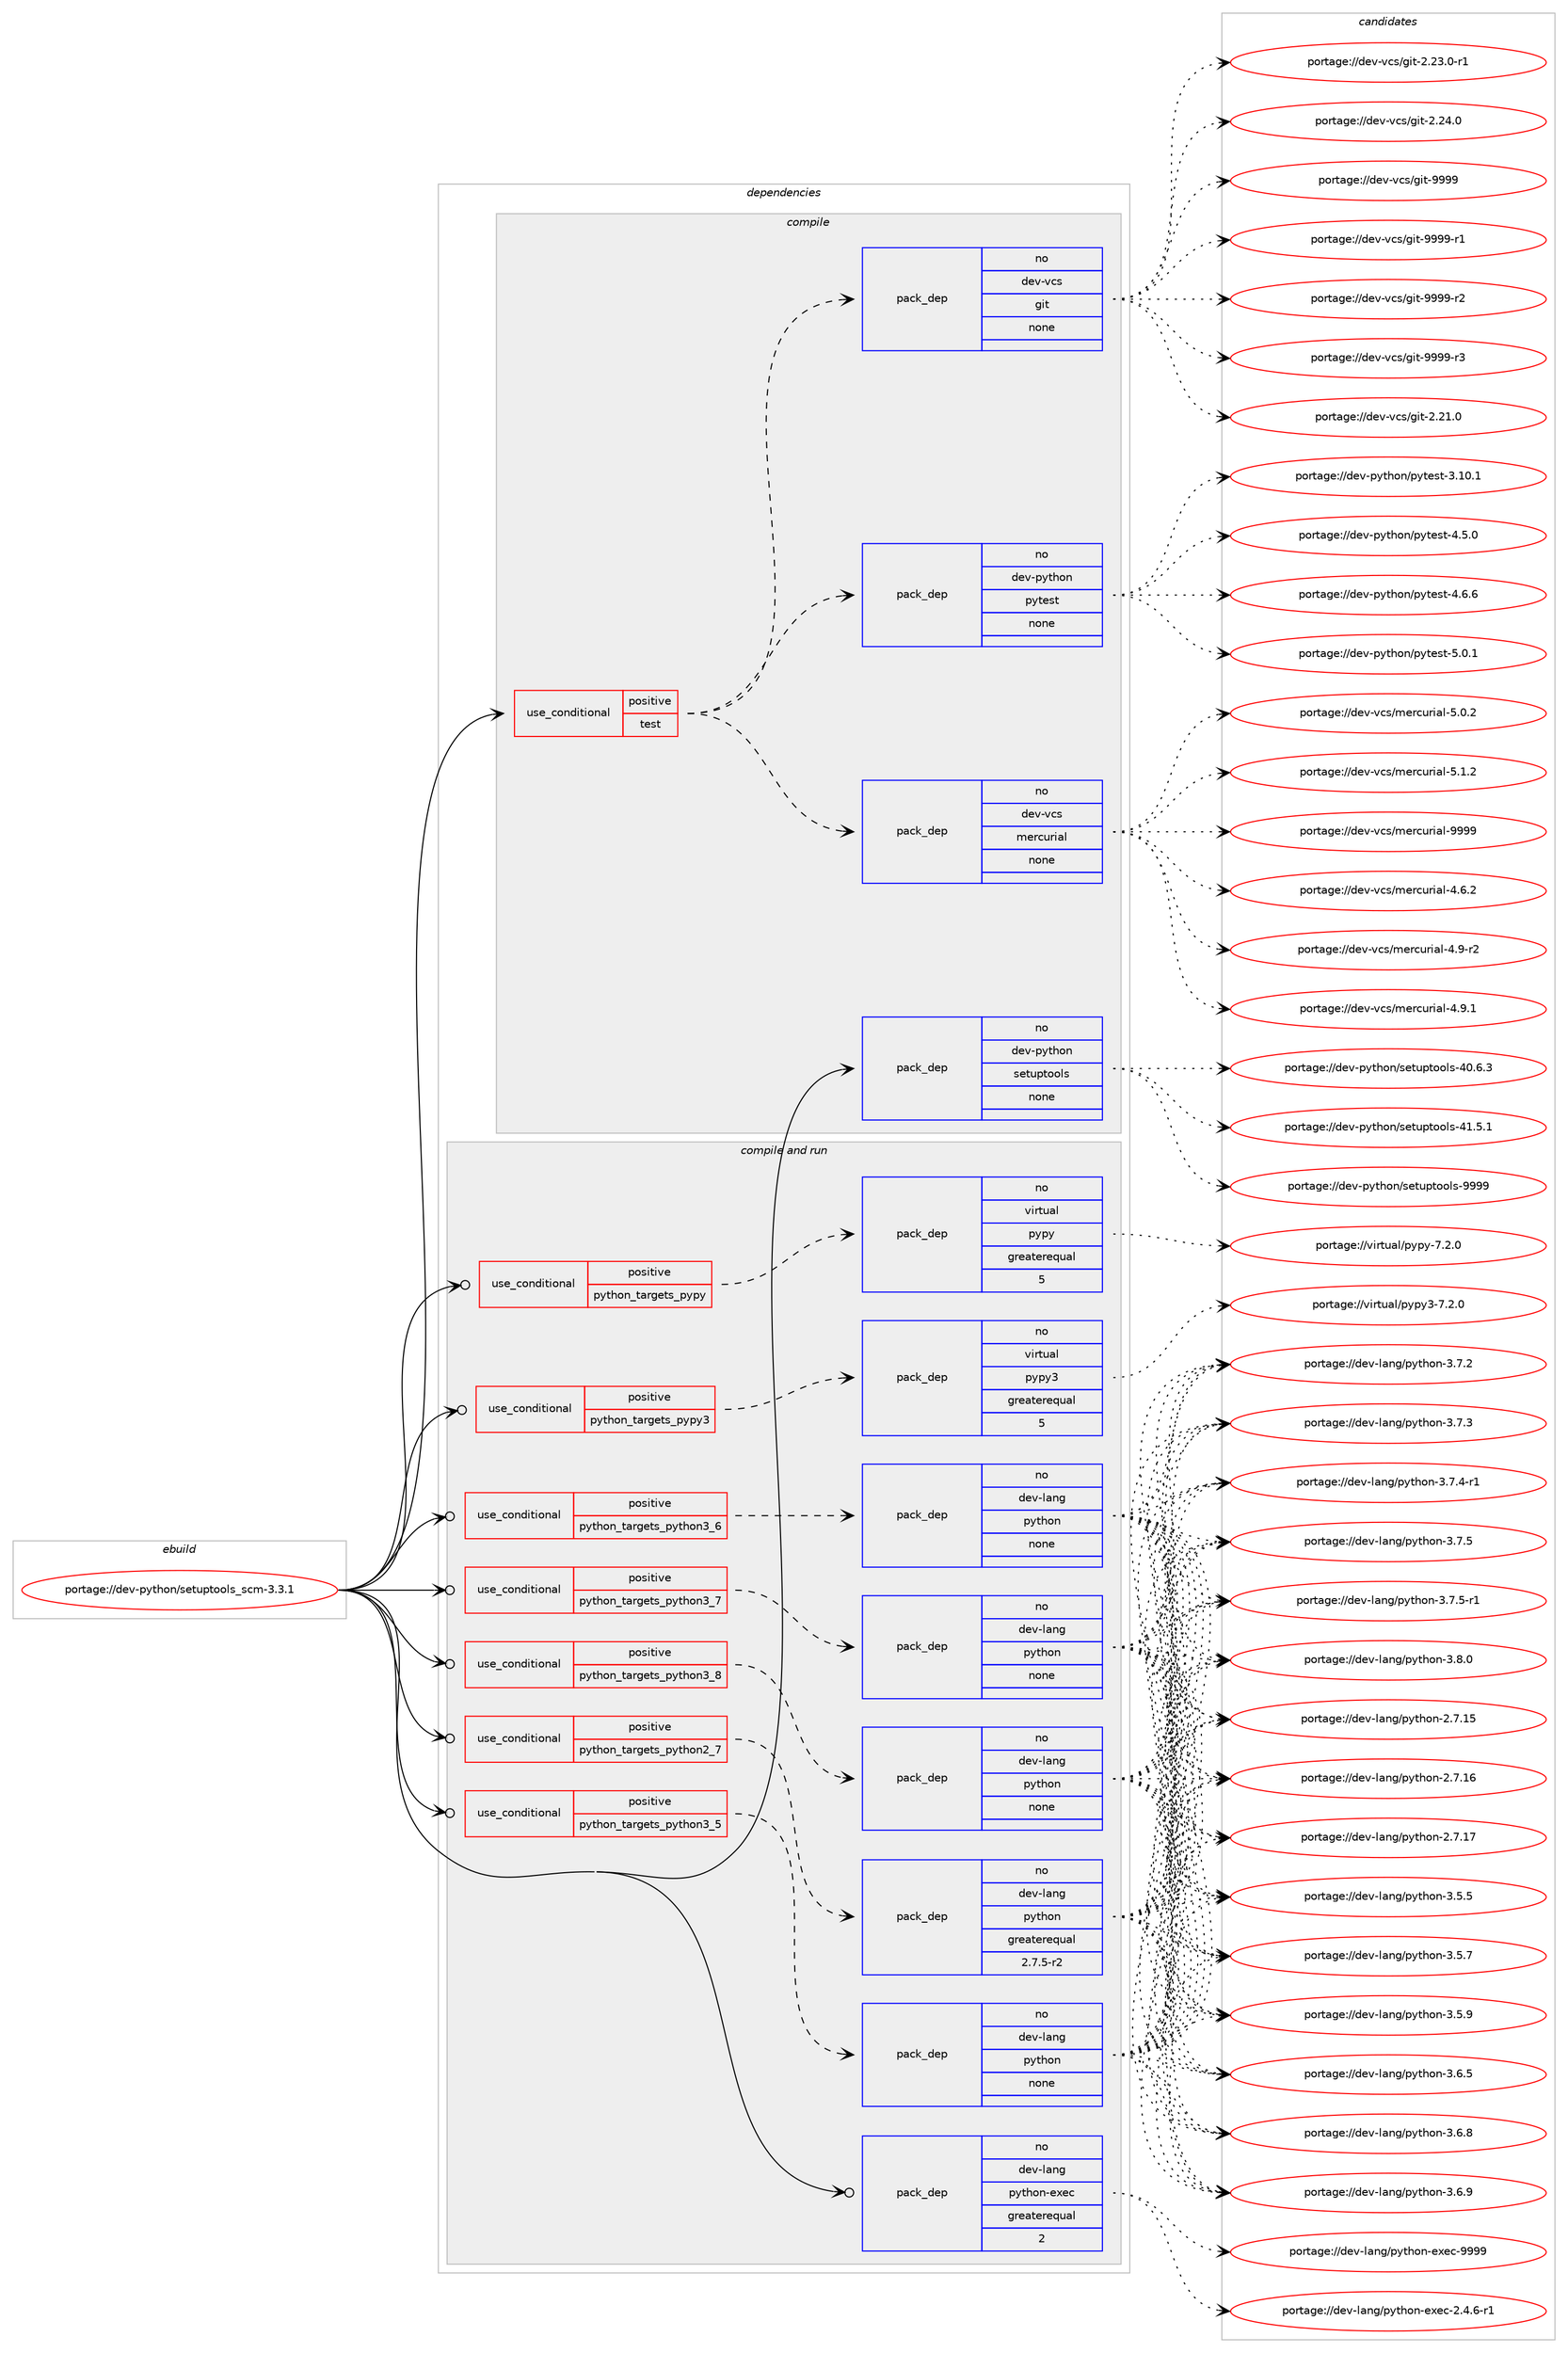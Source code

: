 digraph prolog {

# *************
# Graph options
# *************

newrank=true;
concentrate=true;
compound=true;
graph [rankdir=LR,fontname=Helvetica,fontsize=10,ranksep=1.5];#, ranksep=2.5, nodesep=0.2];
edge  [arrowhead=vee];
node  [fontname=Helvetica,fontsize=10];

# **********
# The ebuild
# **********

subgraph cluster_leftcol {
color=gray;
rank=same;
label=<<i>ebuild</i>>;
id [label="portage://dev-python/setuptools_scm-3.3.1", color=red, width=4, href="../dev-python/setuptools_scm-3.3.1.svg"];
}

# ****************
# The dependencies
# ****************

subgraph cluster_midcol {
color=gray;
label=<<i>dependencies</i>>;
subgraph cluster_compile {
fillcolor="#eeeeee";
style=filled;
label=<<i>compile</i>>;
subgraph cond38594 {
dependency172087 [label=<<TABLE BORDER="0" CELLBORDER="1" CELLSPACING="0" CELLPADDING="4"><TR><TD ROWSPAN="3" CELLPADDING="10">use_conditional</TD></TR><TR><TD>positive</TD></TR><TR><TD>test</TD></TR></TABLE>>, shape=none, color=red];
subgraph pack130090 {
dependency172088 [label=<<TABLE BORDER="0" CELLBORDER="1" CELLSPACING="0" CELLPADDING="4" WIDTH="220"><TR><TD ROWSPAN="6" CELLPADDING="30">pack_dep</TD></TR><TR><TD WIDTH="110">no</TD></TR><TR><TD>dev-python</TD></TR><TR><TD>pytest</TD></TR><TR><TD>none</TD></TR><TR><TD></TD></TR></TABLE>>, shape=none, color=blue];
}
dependency172087:e -> dependency172088:w [weight=20,style="dashed",arrowhead="vee"];
subgraph pack130091 {
dependency172089 [label=<<TABLE BORDER="0" CELLBORDER="1" CELLSPACING="0" CELLPADDING="4" WIDTH="220"><TR><TD ROWSPAN="6" CELLPADDING="30">pack_dep</TD></TR><TR><TD WIDTH="110">no</TD></TR><TR><TD>dev-vcs</TD></TR><TR><TD>git</TD></TR><TR><TD>none</TD></TR><TR><TD></TD></TR></TABLE>>, shape=none, color=blue];
}
dependency172087:e -> dependency172089:w [weight=20,style="dashed",arrowhead="vee"];
subgraph pack130092 {
dependency172090 [label=<<TABLE BORDER="0" CELLBORDER="1" CELLSPACING="0" CELLPADDING="4" WIDTH="220"><TR><TD ROWSPAN="6" CELLPADDING="30">pack_dep</TD></TR><TR><TD WIDTH="110">no</TD></TR><TR><TD>dev-vcs</TD></TR><TR><TD>mercurial</TD></TR><TR><TD>none</TD></TR><TR><TD></TD></TR></TABLE>>, shape=none, color=blue];
}
dependency172087:e -> dependency172090:w [weight=20,style="dashed",arrowhead="vee"];
}
id:e -> dependency172087:w [weight=20,style="solid",arrowhead="vee"];
subgraph pack130093 {
dependency172091 [label=<<TABLE BORDER="0" CELLBORDER="1" CELLSPACING="0" CELLPADDING="4" WIDTH="220"><TR><TD ROWSPAN="6" CELLPADDING="30">pack_dep</TD></TR><TR><TD WIDTH="110">no</TD></TR><TR><TD>dev-python</TD></TR><TR><TD>setuptools</TD></TR><TR><TD>none</TD></TR><TR><TD></TD></TR></TABLE>>, shape=none, color=blue];
}
id:e -> dependency172091:w [weight=20,style="solid",arrowhead="vee"];
}
subgraph cluster_compileandrun {
fillcolor="#eeeeee";
style=filled;
label=<<i>compile and run</i>>;
subgraph cond38595 {
dependency172092 [label=<<TABLE BORDER="0" CELLBORDER="1" CELLSPACING="0" CELLPADDING="4"><TR><TD ROWSPAN="3" CELLPADDING="10">use_conditional</TD></TR><TR><TD>positive</TD></TR><TR><TD>python_targets_pypy</TD></TR></TABLE>>, shape=none, color=red];
subgraph pack130094 {
dependency172093 [label=<<TABLE BORDER="0" CELLBORDER="1" CELLSPACING="0" CELLPADDING="4" WIDTH="220"><TR><TD ROWSPAN="6" CELLPADDING="30">pack_dep</TD></TR><TR><TD WIDTH="110">no</TD></TR><TR><TD>virtual</TD></TR><TR><TD>pypy</TD></TR><TR><TD>greaterequal</TD></TR><TR><TD>5</TD></TR></TABLE>>, shape=none, color=blue];
}
dependency172092:e -> dependency172093:w [weight=20,style="dashed",arrowhead="vee"];
}
id:e -> dependency172092:w [weight=20,style="solid",arrowhead="odotvee"];
subgraph cond38596 {
dependency172094 [label=<<TABLE BORDER="0" CELLBORDER="1" CELLSPACING="0" CELLPADDING="4"><TR><TD ROWSPAN="3" CELLPADDING="10">use_conditional</TD></TR><TR><TD>positive</TD></TR><TR><TD>python_targets_pypy3</TD></TR></TABLE>>, shape=none, color=red];
subgraph pack130095 {
dependency172095 [label=<<TABLE BORDER="0" CELLBORDER="1" CELLSPACING="0" CELLPADDING="4" WIDTH="220"><TR><TD ROWSPAN="6" CELLPADDING="30">pack_dep</TD></TR><TR><TD WIDTH="110">no</TD></TR><TR><TD>virtual</TD></TR><TR><TD>pypy3</TD></TR><TR><TD>greaterequal</TD></TR><TR><TD>5</TD></TR></TABLE>>, shape=none, color=blue];
}
dependency172094:e -> dependency172095:w [weight=20,style="dashed",arrowhead="vee"];
}
id:e -> dependency172094:w [weight=20,style="solid",arrowhead="odotvee"];
subgraph cond38597 {
dependency172096 [label=<<TABLE BORDER="0" CELLBORDER="1" CELLSPACING="0" CELLPADDING="4"><TR><TD ROWSPAN="3" CELLPADDING="10">use_conditional</TD></TR><TR><TD>positive</TD></TR><TR><TD>python_targets_python2_7</TD></TR></TABLE>>, shape=none, color=red];
subgraph pack130096 {
dependency172097 [label=<<TABLE BORDER="0" CELLBORDER="1" CELLSPACING="0" CELLPADDING="4" WIDTH="220"><TR><TD ROWSPAN="6" CELLPADDING="30">pack_dep</TD></TR><TR><TD WIDTH="110">no</TD></TR><TR><TD>dev-lang</TD></TR><TR><TD>python</TD></TR><TR><TD>greaterequal</TD></TR><TR><TD>2.7.5-r2</TD></TR></TABLE>>, shape=none, color=blue];
}
dependency172096:e -> dependency172097:w [weight=20,style="dashed",arrowhead="vee"];
}
id:e -> dependency172096:w [weight=20,style="solid",arrowhead="odotvee"];
subgraph cond38598 {
dependency172098 [label=<<TABLE BORDER="0" CELLBORDER="1" CELLSPACING="0" CELLPADDING="4"><TR><TD ROWSPAN="3" CELLPADDING="10">use_conditional</TD></TR><TR><TD>positive</TD></TR><TR><TD>python_targets_python3_5</TD></TR></TABLE>>, shape=none, color=red];
subgraph pack130097 {
dependency172099 [label=<<TABLE BORDER="0" CELLBORDER="1" CELLSPACING="0" CELLPADDING="4" WIDTH="220"><TR><TD ROWSPAN="6" CELLPADDING="30">pack_dep</TD></TR><TR><TD WIDTH="110">no</TD></TR><TR><TD>dev-lang</TD></TR><TR><TD>python</TD></TR><TR><TD>none</TD></TR><TR><TD></TD></TR></TABLE>>, shape=none, color=blue];
}
dependency172098:e -> dependency172099:w [weight=20,style="dashed",arrowhead="vee"];
}
id:e -> dependency172098:w [weight=20,style="solid",arrowhead="odotvee"];
subgraph cond38599 {
dependency172100 [label=<<TABLE BORDER="0" CELLBORDER="1" CELLSPACING="0" CELLPADDING="4"><TR><TD ROWSPAN="3" CELLPADDING="10">use_conditional</TD></TR><TR><TD>positive</TD></TR><TR><TD>python_targets_python3_6</TD></TR></TABLE>>, shape=none, color=red];
subgraph pack130098 {
dependency172101 [label=<<TABLE BORDER="0" CELLBORDER="1" CELLSPACING="0" CELLPADDING="4" WIDTH="220"><TR><TD ROWSPAN="6" CELLPADDING="30">pack_dep</TD></TR><TR><TD WIDTH="110">no</TD></TR><TR><TD>dev-lang</TD></TR><TR><TD>python</TD></TR><TR><TD>none</TD></TR><TR><TD></TD></TR></TABLE>>, shape=none, color=blue];
}
dependency172100:e -> dependency172101:w [weight=20,style="dashed",arrowhead="vee"];
}
id:e -> dependency172100:w [weight=20,style="solid",arrowhead="odotvee"];
subgraph cond38600 {
dependency172102 [label=<<TABLE BORDER="0" CELLBORDER="1" CELLSPACING="0" CELLPADDING="4"><TR><TD ROWSPAN="3" CELLPADDING="10">use_conditional</TD></TR><TR><TD>positive</TD></TR><TR><TD>python_targets_python3_7</TD></TR></TABLE>>, shape=none, color=red];
subgraph pack130099 {
dependency172103 [label=<<TABLE BORDER="0" CELLBORDER="1" CELLSPACING="0" CELLPADDING="4" WIDTH="220"><TR><TD ROWSPAN="6" CELLPADDING="30">pack_dep</TD></TR><TR><TD WIDTH="110">no</TD></TR><TR><TD>dev-lang</TD></TR><TR><TD>python</TD></TR><TR><TD>none</TD></TR><TR><TD></TD></TR></TABLE>>, shape=none, color=blue];
}
dependency172102:e -> dependency172103:w [weight=20,style="dashed",arrowhead="vee"];
}
id:e -> dependency172102:w [weight=20,style="solid",arrowhead="odotvee"];
subgraph cond38601 {
dependency172104 [label=<<TABLE BORDER="0" CELLBORDER="1" CELLSPACING="0" CELLPADDING="4"><TR><TD ROWSPAN="3" CELLPADDING="10">use_conditional</TD></TR><TR><TD>positive</TD></TR><TR><TD>python_targets_python3_8</TD></TR></TABLE>>, shape=none, color=red];
subgraph pack130100 {
dependency172105 [label=<<TABLE BORDER="0" CELLBORDER="1" CELLSPACING="0" CELLPADDING="4" WIDTH="220"><TR><TD ROWSPAN="6" CELLPADDING="30">pack_dep</TD></TR><TR><TD WIDTH="110">no</TD></TR><TR><TD>dev-lang</TD></TR><TR><TD>python</TD></TR><TR><TD>none</TD></TR><TR><TD></TD></TR></TABLE>>, shape=none, color=blue];
}
dependency172104:e -> dependency172105:w [weight=20,style="dashed",arrowhead="vee"];
}
id:e -> dependency172104:w [weight=20,style="solid",arrowhead="odotvee"];
subgraph pack130101 {
dependency172106 [label=<<TABLE BORDER="0" CELLBORDER="1" CELLSPACING="0" CELLPADDING="4" WIDTH="220"><TR><TD ROWSPAN="6" CELLPADDING="30">pack_dep</TD></TR><TR><TD WIDTH="110">no</TD></TR><TR><TD>dev-lang</TD></TR><TR><TD>python-exec</TD></TR><TR><TD>greaterequal</TD></TR><TR><TD>2</TD></TR></TABLE>>, shape=none, color=blue];
}
id:e -> dependency172106:w [weight=20,style="solid",arrowhead="odotvee"];
}
subgraph cluster_run {
fillcolor="#eeeeee";
style=filled;
label=<<i>run</i>>;
}
}

# **************
# The candidates
# **************

subgraph cluster_choices {
rank=same;
color=gray;
label=<<i>candidates</i>>;

subgraph choice130090 {
color=black;
nodesep=1;
choiceportage100101118451121211161041111104711212111610111511645514649484649 [label="portage://dev-python/pytest-3.10.1", color=red, width=4,href="../dev-python/pytest-3.10.1.svg"];
choiceportage1001011184511212111610411111047112121116101115116455246534648 [label="portage://dev-python/pytest-4.5.0", color=red, width=4,href="../dev-python/pytest-4.5.0.svg"];
choiceportage1001011184511212111610411111047112121116101115116455246544654 [label="portage://dev-python/pytest-4.6.6", color=red, width=4,href="../dev-python/pytest-4.6.6.svg"];
choiceportage1001011184511212111610411111047112121116101115116455346484649 [label="portage://dev-python/pytest-5.0.1", color=red, width=4,href="../dev-python/pytest-5.0.1.svg"];
dependency172088:e -> choiceportage100101118451121211161041111104711212111610111511645514649484649:w [style=dotted,weight="100"];
dependency172088:e -> choiceportage1001011184511212111610411111047112121116101115116455246534648:w [style=dotted,weight="100"];
dependency172088:e -> choiceportage1001011184511212111610411111047112121116101115116455246544654:w [style=dotted,weight="100"];
dependency172088:e -> choiceportage1001011184511212111610411111047112121116101115116455346484649:w [style=dotted,weight="100"];
}
subgraph choice130091 {
color=black;
nodesep=1;
choiceportage10010111845118991154710310511645504650494648 [label="portage://dev-vcs/git-2.21.0", color=red, width=4,href="../dev-vcs/git-2.21.0.svg"];
choiceportage100101118451189911547103105116455046505146484511449 [label="portage://dev-vcs/git-2.23.0-r1", color=red, width=4,href="../dev-vcs/git-2.23.0-r1.svg"];
choiceportage10010111845118991154710310511645504650524648 [label="portage://dev-vcs/git-2.24.0", color=red, width=4,href="../dev-vcs/git-2.24.0.svg"];
choiceportage1001011184511899115471031051164557575757 [label="portage://dev-vcs/git-9999", color=red, width=4,href="../dev-vcs/git-9999.svg"];
choiceportage10010111845118991154710310511645575757574511449 [label="portage://dev-vcs/git-9999-r1", color=red, width=4,href="../dev-vcs/git-9999-r1.svg"];
choiceportage10010111845118991154710310511645575757574511450 [label="portage://dev-vcs/git-9999-r2", color=red, width=4,href="../dev-vcs/git-9999-r2.svg"];
choiceportage10010111845118991154710310511645575757574511451 [label="portage://dev-vcs/git-9999-r3", color=red, width=4,href="../dev-vcs/git-9999-r3.svg"];
dependency172089:e -> choiceportage10010111845118991154710310511645504650494648:w [style=dotted,weight="100"];
dependency172089:e -> choiceportage100101118451189911547103105116455046505146484511449:w [style=dotted,weight="100"];
dependency172089:e -> choiceportage10010111845118991154710310511645504650524648:w [style=dotted,weight="100"];
dependency172089:e -> choiceportage1001011184511899115471031051164557575757:w [style=dotted,weight="100"];
dependency172089:e -> choiceportage10010111845118991154710310511645575757574511449:w [style=dotted,weight="100"];
dependency172089:e -> choiceportage10010111845118991154710310511645575757574511450:w [style=dotted,weight="100"];
dependency172089:e -> choiceportage10010111845118991154710310511645575757574511451:w [style=dotted,weight="100"];
}
subgraph choice130092 {
color=black;
nodesep=1;
choiceportage1001011184511899115471091011149911711410597108455246544650 [label="portage://dev-vcs/mercurial-4.6.2", color=red, width=4,href="../dev-vcs/mercurial-4.6.2.svg"];
choiceportage1001011184511899115471091011149911711410597108455246574511450 [label="portage://dev-vcs/mercurial-4.9-r2", color=red, width=4,href="../dev-vcs/mercurial-4.9-r2.svg"];
choiceportage1001011184511899115471091011149911711410597108455246574649 [label="portage://dev-vcs/mercurial-4.9.1", color=red, width=4,href="../dev-vcs/mercurial-4.9.1.svg"];
choiceportage1001011184511899115471091011149911711410597108455346484650 [label="portage://dev-vcs/mercurial-5.0.2", color=red, width=4,href="../dev-vcs/mercurial-5.0.2.svg"];
choiceportage1001011184511899115471091011149911711410597108455346494650 [label="portage://dev-vcs/mercurial-5.1.2", color=red, width=4,href="../dev-vcs/mercurial-5.1.2.svg"];
choiceportage10010111845118991154710910111499117114105971084557575757 [label="portage://dev-vcs/mercurial-9999", color=red, width=4,href="../dev-vcs/mercurial-9999.svg"];
dependency172090:e -> choiceportage1001011184511899115471091011149911711410597108455246544650:w [style=dotted,weight="100"];
dependency172090:e -> choiceportage1001011184511899115471091011149911711410597108455246574511450:w [style=dotted,weight="100"];
dependency172090:e -> choiceportage1001011184511899115471091011149911711410597108455246574649:w [style=dotted,weight="100"];
dependency172090:e -> choiceportage1001011184511899115471091011149911711410597108455346484650:w [style=dotted,weight="100"];
dependency172090:e -> choiceportage1001011184511899115471091011149911711410597108455346494650:w [style=dotted,weight="100"];
dependency172090:e -> choiceportage10010111845118991154710910111499117114105971084557575757:w [style=dotted,weight="100"];
}
subgraph choice130093 {
color=black;
nodesep=1;
choiceportage100101118451121211161041111104711510111611711211611111110811545524846544651 [label="portage://dev-python/setuptools-40.6.3", color=red, width=4,href="../dev-python/setuptools-40.6.3.svg"];
choiceportage100101118451121211161041111104711510111611711211611111110811545524946534649 [label="portage://dev-python/setuptools-41.5.1", color=red, width=4,href="../dev-python/setuptools-41.5.1.svg"];
choiceportage10010111845112121116104111110471151011161171121161111111081154557575757 [label="portage://dev-python/setuptools-9999", color=red, width=4,href="../dev-python/setuptools-9999.svg"];
dependency172091:e -> choiceportage100101118451121211161041111104711510111611711211611111110811545524846544651:w [style=dotted,weight="100"];
dependency172091:e -> choiceportage100101118451121211161041111104711510111611711211611111110811545524946534649:w [style=dotted,weight="100"];
dependency172091:e -> choiceportage10010111845112121116104111110471151011161171121161111111081154557575757:w [style=dotted,weight="100"];
}
subgraph choice130094 {
color=black;
nodesep=1;
choiceportage1181051141161179710847112121112121455546504648 [label="portage://virtual/pypy-7.2.0", color=red, width=4,href="../virtual/pypy-7.2.0.svg"];
dependency172093:e -> choiceportage1181051141161179710847112121112121455546504648:w [style=dotted,weight="100"];
}
subgraph choice130095 {
color=black;
nodesep=1;
choiceportage118105114116117971084711212111212151455546504648 [label="portage://virtual/pypy3-7.2.0", color=red, width=4,href="../virtual/pypy3-7.2.0.svg"];
dependency172095:e -> choiceportage118105114116117971084711212111212151455546504648:w [style=dotted,weight="100"];
}
subgraph choice130096 {
color=black;
nodesep=1;
choiceportage10010111845108971101034711212111610411111045504655464953 [label="portage://dev-lang/python-2.7.15", color=red, width=4,href="../dev-lang/python-2.7.15.svg"];
choiceportage10010111845108971101034711212111610411111045504655464954 [label="portage://dev-lang/python-2.7.16", color=red, width=4,href="../dev-lang/python-2.7.16.svg"];
choiceportage10010111845108971101034711212111610411111045504655464955 [label="portage://dev-lang/python-2.7.17", color=red, width=4,href="../dev-lang/python-2.7.17.svg"];
choiceportage100101118451089711010347112121116104111110455146534653 [label="portage://dev-lang/python-3.5.5", color=red, width=4,href="../dev-lang/python-3.5.5.svg"];
choiceportage100101118451089711010347112121116104111110455146534655 [label="portage://dev-lang/python-3.5.7", color=red, width=4,href="../dev-lang/python-3.5.7.svg"];
choiceportage100101118451089711010347112121116104111110455146534657 [label="portage://dev-lang/python-3.5.9", color=red, width=4,href="../dev-lang/python-3.5.9.svg"];
choiceportage100101118451089711010347112121116104111110455146544653 [label="portage://dev-lang/python-3.6.5", color=red, width=4,href="../dev-lang/python-3.6.5.svg"];
choiceportage100101118451089711010347112121116104111110455146544656 [label="portage://dev-lang/python-3.6.8", color=red, width=4,href="../dev-lang/python-3.6.8.svg"];
choiceportage100101118451089711010347112121116104111110455146544657 [label="portage://dev-lang/python-3.6.9", color=red, width=4,href="../dev-lang/python-3.6.9.svg"];
choiceportage100101118451089711010347112121116104111110455146554650 [label="portage://dev-lang/python-3.7.2", color=red, width=4,href="../dev-lang/python-3.7.2.svg"];
choiceportage100101118451089711010347112121116104111110455146554651 [label="portage://dev-lang/python-3.7.3", color=red, width=4,href="../dev-lang/python-3.7.3.svg"];
choiceportage1001011184510897110103471121211161041111104551465546524511449 [label="portage://dev-lang/python-3.7.4-r1", color=red, width=4,href="../dev-lang/python-3.7.4-r1.svg"];
choiceportage100101118451089711010347112121116104111110455146554653 [label="portage://dev-lang/python-3.7.5", color=red, width=4,href="../dev-lang/python-3.7.5.svg"];
choiceportage1001011184510897110103471121211161041111104551465546534511449 [label="portage://dev-lang/python-3.7.5-r1", color=red, width=4,href="../dev-lang/python-3.7.5-r1.svg"];
choiceportage100101118451089711010347112121116104111110455146564648 [label="portage://dev-lang/python-3.8.0", color=red, width=4,href="../dev-lang/python-3.8.0.svg"];
dependency172097:e -> choiceportage10010111845108971101034711212111610411111045504655464953:w [style=dotted,weight="100"];
dependency172097:e -> choiceportage10010111845108971101034711212111610411111045504655464954:w [style=dotted,weight="100"];
dependency172097:e -> choiceportage10010111845108971101034711212111610411111045504655464955:w [style=dotted,weight="100"];
dependency172097:e -> choiceportage100101118451089711010347112121116104111110455146534653:w [style=dotted,weight="100"];
dependency172097:e -> choiceportage100101118451089711010347112121116104111110455146534655:w [style=dotted,weight="100"];
dependency172097:e -> choiceportage100101118451089711010347112121116104111110455146534657:w [style=dotted,weight="100"];
dependency172097:e -> choiceportage100101118451089711010347112121116104111110455146544653:w [style=dotted,weight="100"];
dependency172097:e -> choiceportage100101118451089711010347112121116104111110455146544656:w [style=dotted,weight="100"];
dependency172097:e -> choiceportage100101118451089711010347112121116104111110455146544657:w [style=dotted,weight="100"];
dependency172097:e -> choiceportage100101118451089711010347112121116104111110455146554650:w [style=dotted,weight="100"];
dependency172097:e -> choiceportage100101118451089711010347112121116104111110455146554651:w [style=dotted,weight="100"];
dependency172097:e -> choiceportage1001011184510897110103471121211161041111104551465546524511449:w [style=dotted,weight="100"];
dependency172097:e -> choiceportage100101118451089711010347112121116104111110455146554653:w [style=dotted,weight="100"];
dependency172097:e -> choiceportage1001011184510897110103471121211161041111104551465546534511449:w [style=dotted,weight="100"];
dependency172097:e -> choiceportage100101118451089711010347112121116104111110455146564648:w [style=dotted,weight="100"];
}
subgraph choice130097 {
color=black;
nodesep=1;
choiceportage10010111845108971101034711212111610411111045504655464953 [label="portage://dev-lang/python-2.7.15", color=red, width=4,href="../dev-lang/python-2.7.15.svg"];
choiceportage10010111845108971101034711212111610411111045504655464954 [label="portage://dev-lang/python-2.7.16", color=red, width=4,href="../dev-lang/python-2.7.16.svg"];
choiceportage10010111845108971101034711212111610411111045504655464955 [label="portage://dev-lang/python-2.7.17", color=red, width=4,href="../dev-lang/python-2.7.17.svg"];
choiceportage100101118451089711010347112121116104111110455146534653 [label="portage://dev-lang/python-3.5.5", color=red, width=4,href="../dev-lang/python-3.5.5.svg"];
choiceportage100101118451089711010347112121116104111110455146534655 [label="portage://dev-lang/python-3.5.7", color=red, width=4,href="../dev-lang/python-3.5.7.svg"];
choiceportage100101118451089711010347112121116104111110455146534657 [label="portage://dev-lang/python-3.5.9", color=red, width=4,href="../dev-lang/python-3.5.9.svg"];
choiceportage100101118451089711010347112121116104111110455146544653 [label="portage://dev-lang/python-3.6.5", color=red, width=4,href="../dev-lang/python-3.6.5.svg"];
choiceportage100101118451089711010347112121116104111110455146544656 [label="portage://dev-lang/python-3.6.8", color=red, width=4,href="../dev-lang/python-3.6.8.svg"];
choiceportage100101118451089711010347112121116104111110455146544657 [label="portage://dev-lang/python-3.6.9", color=red, width=4,href="../dev-lang/python-3.6.9.svg"];
choiceportage100101118451089711010347112121116104111110455146554650 [label="portage://dev-lang/python-3.7.2", color=red, width=4,href="../dev-lang/python-3.7.2.svg"];
choiceportage100101118451089711010347112121116104111110455146554651 [label="portage://dev-lang/python-3.7.3", color=red, width=4,href="../dev-lang/python-3.7.3.svg"];
choiceportage1001011184510897110103471121211161041111104551465546524511449 [label="portage://dev-lang/python-3.7.4-r1", color=red, width=4,href="../dev-lang/python-3.7.4-r1.svg"];
choiceportage100101118451089711010347112121116104111110455146554653 [label="portage://dev-lang/python-3.7.5", color=red, width=4,href="../dev-lang/python-3.7.5.svg"];
choiceportage1001011184510897110103471121211161041111104551465546534511449 [label="portage://dev-lang/python-3.7.5-r1", color=red, width=4,href="../dev-lang/python-3.7.5-r1.svg"];
choiceportage100101118451089711010347112121116104111110455146564648 [label="portage://dev-lang/python-3.8.0", color=red, width=4,href="../dev-lang/python-3.8.0.svg"];
dependency172099:e -> choiceportage10010111845108971101034711212111610411111045504655464953:w [style=dotted,weight="100"];
dependency172099:e -> choiceportage10010111845108971101034711212111610411111045504655464954:w [style=dotted,weight="100"];
dependency172099:e -> choiceportage10010111845108971101034711212111610411111045504655464955:w [style=dotted,weight="100"];
dependency172099:e -> choiceportage100101118451089711010347112121116104111110455146534653:w [style=dotted,weight="100"];
dependency172099:e -> choiceportage100101118451089711010347112121116104111110455146534655:w [style=dotted,weight="100"];
dependency172099:e -> choiceportage100101118451089711010347112121116104111110455146534657:w [style=dotted,weight="100"];
dependency172099:e -> choiceportage100101118451089711010347112121116104111110455146544653:w [style=dotted,weight="100"];
dependency172099:e -> choiceportage100101118451089711010347112121116104111110455146544656:w [style=dotted,weight="100"];
dependency172099:e -> choiceportage100101118451089711010347112121116104111110455146544657:w [style=dotted,weight="100"];
dependency172099:e -> choiceportage100101118451089711010347112121116104111110455146554650:w [style=dotted,weight="100"];
dependency172099:e -> choiceportage100101118451089711010347112121116104111110455146554651:w [style=dotted,weight="100"];
dependency172099:e -> choiceportage1001011184510897110103471121211161041111104551465546524511449:w [style=dotted,weight="100"];
dependency172099:e -> choiceportage100101118451089711010347112121116104111110455146554653:w [style=dotted,weight="100"];
dependency172099:e -> choiceportage1001011184510897110103471121211161041111104551465546534511449:w [style=dotted,weight="100"];
dependency172099:e -> choiceportage100101118451089711010347112121116104111110455146564648:w [style=dotted,weight="100"];
}
subgraph choice130098 {
color=black;
nodesep=1;
choiceportage10010111845108971101034711212111610411111045504655464953 [label="portage://dev-lang/python-2.7.15", color=red, width=4,href="../dev-lang/python-2.7.15.svg"];
choiceportage10010111845108971101034711212111610411111045504655464954 [label="portage://dev-lang/python-2.7.16", color=red, width=4,href="../dev-lang/python-2.7.16.svg"];
choiceportage10010111845108971101034711212111610411111045504655464955 [label="portage://dev-lang/python-2.7.17", color=red, width=4,href="../dev-lang/python-2.7.17.svg"];
choiceportage100101118451089711010347112121116104111110455146534653 [label="portage://dev-lang/python-3.5.5", color=red, width=4,href="../dev-lang/python-3.5.5.svg"];
choiceportage100101118451089711010347112121116104111110455146534655 [label="portage://dev-lang/python-3.5.7", color=red, width=4,href="../dev-lang/python-3.5.7.svg"];
choiceportage100101118451089711010347112121116104111110455146534657 [label="portage://dev-lang/python-3.5.9", color=red, width=4,href="../dev-lang/python-3.5.9.svg"];
choiceportage100101118451089711010347112121116104111110455146544653 [label="portage://dev-lang/python-3.6.5", color=red, width=4,href="../dev-lang/python-3.6.5.svg"];
choiceportage100101118451089711010347112121116104111110455146544656 [label="portage://dev-lang/python-3.6.8", color=red, width=4,href="../dev-lang/python-3.6.8.svg"];
choiceportage100101118451089711010347112121116104111110455146544657 [label="portage://dev-lang/python-3.6.9", color=red, width=4,href="../dev-lang/python-3.6.9.svg"];
choiceportage100101118451089711010347112121116104111110455146554650 [label="portage://dev-lang/python-3.7.2", color=red, width=4,href="../dev-lang/python-3.7.2.svg"];
choiceportage100101118451089711010347112121116104111110455146554651 [label="portage://dev-lang/python-3.7.3", color=red, width=4,href="../dev-lang/python-3.7.3.svg"];
choiceportage1001011184510897110103471121211161041111104551465546524511449 [label="portage://dev-lang/python-3.7.4-r1", color=red, width=4,href="../dev-lang/python-3.7.4-r1.svg"];
choiceportage100101118451089711010347112121116104111110455146554653 [label="portage://dev-lang/python-3.7.5", color=red, width=4,href="../dev-lang/python-3.7.5.svg"];
choiceportage1001011184510897110103471121211161041111104551465546534511449 [label="portage://dev-lang/python-3.7.5-r1", color=red, width=4,href="../dev-lang/python-3.7.5-r1.svg"];
choiceportage100101118451089711010347112121116104111110455146564648 [label="portage://dev-lang/python-3.8.0", color=red, width=4,href="../dev-lang/python-3.8.0.svg"];
dependency172101:e -> choiceportage10010111845108971101034711212111610411111045504655464953:w [style=dotted,weight="100"];
dependency172101:e -> choiceportage10010111845108971101034711212111610411111045504655464954:w [style=dotted,weight="100"];
dependency172101:e -> choiceportage10010111845108971101034711212111610411111045504655464955:w [style=dotted,weight="100"];
dependency172101:e -> choiceportage100101118451089711010347112121116104111110455146534653:w [style=dotted,weight="100"];
dependency172101:e -> choiceportage100101118451089711010347112121116104111110455146534655:w [style=dotted,weight="100"];
dependency172101:e -> choiceportage100101118451089711010347112121116104111110455146534657:w [style=dotted,weight="100"];
dependency172101:e -> choiceportage100101118451089711010347112121116104111110455146544653:w [style=dotted,weight="100"];
dependency172101:e -> choiceportage100101118451089711010347112121116104111110455146544656:w [style=dotted,weight="100"];
dependency172101:e -> choiceportage100101118451089711010347112121116104111110455146544657:w [style=dotted,weight="100"];
dependency172101:e -> choiceportage100101118451089711010347112121116104111110455146554650:w [style=dotted,weight="100"];
dependency172101:e -> choiceportage100101118451089711010347112121116104111110455146554651:w [style=dotted,weight="100"];
dependency172101:e -> choiceportage1001011184510897110103471121211161041111104551465546524511449:w [style=dotted,weight="100"];
dependency172101:e -> choiceportage100101118451089711010347112121116104111110455146554653:w [style=dotted,weight="100"];
dependency172101:e -> choiceportage1001011184510897110103471121211161041111104551465546534511449:w [style=dotted,weight="100"];
dependency172101:e -> choiceportage100101118451089711010347112121116104111110455146564648:w [style=dotted,weight="100"];
}
subgraph choice130099 {
color=black;
nodesep=1;
choiceportage10010111845108971101034711212111610411111045504655464953 [label="portage://dev-lang/python-2.7.15", color=red, width=4,href="../dev-lang/python-2.7.15.svg"];
choiceportage10010111845108971101034711212111610411111045504655464954 [label="portage://dev-lang/python-2.7.16", color=red, width=4,href="../dev-lang/python-2.7.16.svg"];
choiceportage10010111845108971101034711212111610411111045504655464955 [label="portage://dev-lang/python-2.7.17", color=red, width=4,href="../dev-lang/python-2.7.17.svg"];
choiceportage100101118451089711010347112121116104111110455146534653 [label="portage://dev-lang/python-3.5.5", color=red, width=4,href="../dev-lang/python-3.5.5.svg"];
choiceportage100101118451089711010347112121116104111110455146534655 [label="portage://dev-lang/python-3.5.7", color=red, width=4,href="../dev-lang/python-3.5.7.svg"];
choiceportage100101118451089711010347112121116104111110455146534657 [label="portage://dev-lang/python-3.5.9", color=red, width=4,href="../dev-lang/python-3.5.9.svg"];
choiceportage100101118451089711010347112121116104111110455146544653 [label="portage://dev-lang/python-3.6.5", color=red, width=4,href="../dev-lang/python-3.6.5.svg"];
choiceportage100101118451089711010347112121116104111110455146544656 [label="portage://dev-lang/python-3.6.8", color=red, width=4,href="../dev-lang/python-3.6.8.svg"];
choiceportage100101118451089711010347112121116104111110455146544657 [label="portage://dev-lang/python-3.6.9", color=red, width=4,href="../dev-lang/python-3.6.9.svg"];
choiceportage100101118451089711010347112121116104111110455146554650 [label="portage://dev-lang/python-3.7.2", color=red, width=4,href="../dev-lang/python-3.7.2.svg"];
choiceportage100101118451089711010347112121116104111110455146554651 [label="portage://dev-lang/python-3.7.3", color=red, width=4,href="../dev-lang/python-3.7.3.svg"];
choiceportage1001011184510897110103471121211161041111104551465546524511449 [label="portage://dev-lang/python-3.7.4-r1", color=red, width=4,href="../dev-lang/python-3.7.4-r1.svg"];
choiceportage100101118451089711010347112121116104111110455146554653 [label="portage://dev-lang/python-3.7.5", color=red, width=4,href="../dev-lang/python-3.7.5.svg"];
choiceportage1001011184510897110103471121211161041111104551465546534511449 [label="portage://dev-lang/python-3.7.5-r1", color=red, width=4,href="../dev-lang/python-3.7.5-r1.svg"];
choiceportage100101118451089711010347112121116104111110455146564648 [label="portage://dev-lang/python-3.8.0", color=red, width=4,href="../dev-lang/python-3.8.0.svg"];
dependency172103:e -> choiceportage10010111845108971101034711212111610411111045504655464953:w [style=dotted,weight="100"];
dependency172103:e -> choiceportage10010111845108971101034711212111610411111045504655464954:w [style=dotted,weight="100"];
dependency172103:e -> choiceportage10010111845108971101034711212111610411111045504655464955:w [style=dotted,weight="100"];
dependency172103:e -> choiceportage100101118451089711010347112121116104111110455146534653:w [style=dotted,weight="100"];
dependency172103:e -> choiceportage100101118451089711010347112121116104111110455146534655:w [style=dotted,weight="100"];
dependency172103:e -> choiceportage100101118451089711010347112121116104111110455146534657:w [style=dotted,weight="100"];
dependency172103:e -> choiceportage100101118451089711010347112121116104111110455146544653:w [style=dotted,weight="100"];
dependency172103:e -> choiceportage100101118451089711010347112121116104111110455146544656:w [style=dotted,weight="100"];
dependency172103:e -> choiceportage100101118451089711010347112121116104111110455146544657:w [style=dotted,weight="100"];
dependency172103:e -> choiceportage100101118451089711010347112121116104111110455146554650:w [style=dotted,weight="100"];
dependency172103:e -> choiceportage100101118451089711010347112121116104111110455146554651:w [style=dotted,weight="100"];
dependency172103:e -> choiceportage1001011184510897110103471121211161041111104551465546524511449:w [style=dotted,weight="100"];
dependency172103:e -> choiceportage100101118451089711010347112121116104111110455146554653:w [style=dotted,weight="100"];
dependency172103:e -> choiceportage1001011184510897110103471121211161041111104551465546534511449:w [style=dotted,weight="100"];
dependency172103:e -> choiceportage100101118451089711010347112121116104111110455146564648:w [style=dotted,weight="100"];
}
subgraph choice130100 {
color=black;
nodesep=1;
choiceportage10010111845108971101034711212111610411111045504655464953 [label="portage://dev-lang/python-2.7.15", color=red, width=4,href="../dev-lang/python-2.7.15.svg"];
choiceportage10010111845108971101034711212111610411111045504655464954 [label="portage://dev-lang/python-2.7.16", color=red, width=4,href="../dev-lang/python-2.7.16.svg"];
choiceportage10010111845108971101034711212111610411111045504655464955 [label="portage://dev-lang/python-2.7.17", color=red, width=4,href="../dev-lang/python-2.7.17.svg"];
choiceportage100101118451089711010347112121116104111110455146534653 [label="portage://dev-lang/python-3.5.5", color=red, width=4,href="../dev-lang/python-3.5.5.svg"];
choiceportage100101118451089711010347112121116104111110455146534655 [label="portage://dev-lang/python-3.5.7", color=red, width=4,href="../dev-lang/python-3.5.7.svg"];
choiceportage100101118451089711010347112121116104111110455146534657 [label="portage://dev-lang/python-3.5.9", color=red, width=4,href="../dev-lang/python-3.5.9.svg"];
choiceportage100101118451089711010347112121116104111110455146544653 [label="portage://dev-lang/python-3.6.5", color=red, width=4,href="../dev-lang/python-3.6.5.svg"];
choiceportage100101118451089711010347112121116104111110455146544656 [label="portage://dev-lang/python-3.6.8", color=red, width=4,href="../dev-lang/python-3.6.8.svg"];
choiceportage100101118451089711010347112121116104111110455146544657 [label="portage://dev-lang/python-3.6.9", color=red, width=4,href="../dev-lang/python-3.6.9.svg"];
choiceportage100101118451089711010347112121116104111110455146554650 [label="portage://dev-lang/python-3.7.2", color=red, width=4,href="../dev-lang/python-3.7.2.svg"];
choiceportage100101118451089711010347112121116104111110455146554651 [label="portage://dev-lang/python-3.7.3", color=red, width=4,href="../dev-lang/python-3.7.3.svg"];
choiceportage1001011184510897110103471121211161041111104551465546524511449 [label="portage://dev-lang/python-3.7.4-r1", color=red, width=4,href="../dev-lang/python-3.7.4-r1.svg"];
choiceportage100101118451089711010347112121116104111110455146554653 [label="portage://dev-lang/python-3.7.5", color=red, width=4,href="../dev-lang/python-3.7.5.svg"];
choiceportage1001011184510897110103471121211161041111104551465546534511449 [label="portage://dev-lang/python-3.7.5-r1", color=red, width=4,href="../dev-lang/python-3.7.5-r1.svg"];
choiceportage100101118451089711010347112121116104111110455146564648 [label="portage://dev-lang/python-3.8.0", color=red, width=4,href="../dev-lang/python-3.8.0.svg"];
dependency172105:e -> choiceportage10010111845108971101034711212111610411111045504655464953:w [style=dotted,weight="100"];
dependency172105:e -> choiceportage10010111845108971101034711212111610411111045504655464954:w [style=dotted,weight="100"];
dependency172105:e -> choiceportage10010111845108971101034711212111610411111045504655464955:w [style=dotted,weight="100"];
dependency172105:e -> choiceportage100101118451089711010347112121116104111110455146534653:w [style=dotted,weight="100"];
dependency172105:e -> choiceportage100101118451089711010347112121116104111110455146534655:w [style=dotted,weight="100"];
dependency172105:e -> choiceportage100101118451089711010347112121116104111110455146534657:w [style=dotted,weight="100"];
dependency172105:e -> choiceportage100101118451089711010347112121116104111110455146544653:w [style=dotted,weight="100"];
dependency172105:e -> choiceportage100101118451089711010347112121116104111110455146544656:w [style=dotted,weight="100"];
dependency172105:e -> choiceportage100101118451089711010347112121116104111110455146544657:w [style=dotted,weight="100"];
dependency172105:e -> choiceportage100101118451089711010347112121116104111110455146554650:w [style=dotted,weight="100"];
dependency172105:e -> choiceportage100101118451089711010347112121116104111110455146554651:w [style=dotted,weight="100"];
dependency172105:e -> choiceportage1001011184510897110103471121211161041111104551465546524511449:w [style=dotted,weight="100"];
dependency172105:e -> choiceportage100101118451089711010347112121116104111110455146554653:w [style=dotted,weight="100"];
dependency172105:e -> choiceportage1001011184510897110103471121211161041111104551465546534511449:w [style=dotted,weight="100"];
dependency172105:e -> choiceportage100101118451089711010347112121116104111110455146564648:w [style=dotted,weight="100"];
}
subgraph choice130101 {
color=black;
nodesep=1;
choiceportage10010111845108971101034711212111610411111045101120101994550465246544511449 [label="portage://dev-lang/python-exec-2.4.6-r1", color=red, width=4,href="../dev-lang/python-exec-2.4.6-r1.svg"];
choiceportage10010111845108971101034711212111610411111045101120101994557575757 [label="portage://dev-lang/python-exec-9999", color=red, width=4,href="../dev-lang/python-exec-9999.svg"];
dependency172106:e -> choiceportage10010111845108971101034711212111610411111045101120101994550465246544511449:w [style=dotted,weight="100"];
dependency172106:e -> choiceportage10010111845108971101034711212111610411111045101120101994557575757:w [style=dotted,weight="100"];
}
}

}

